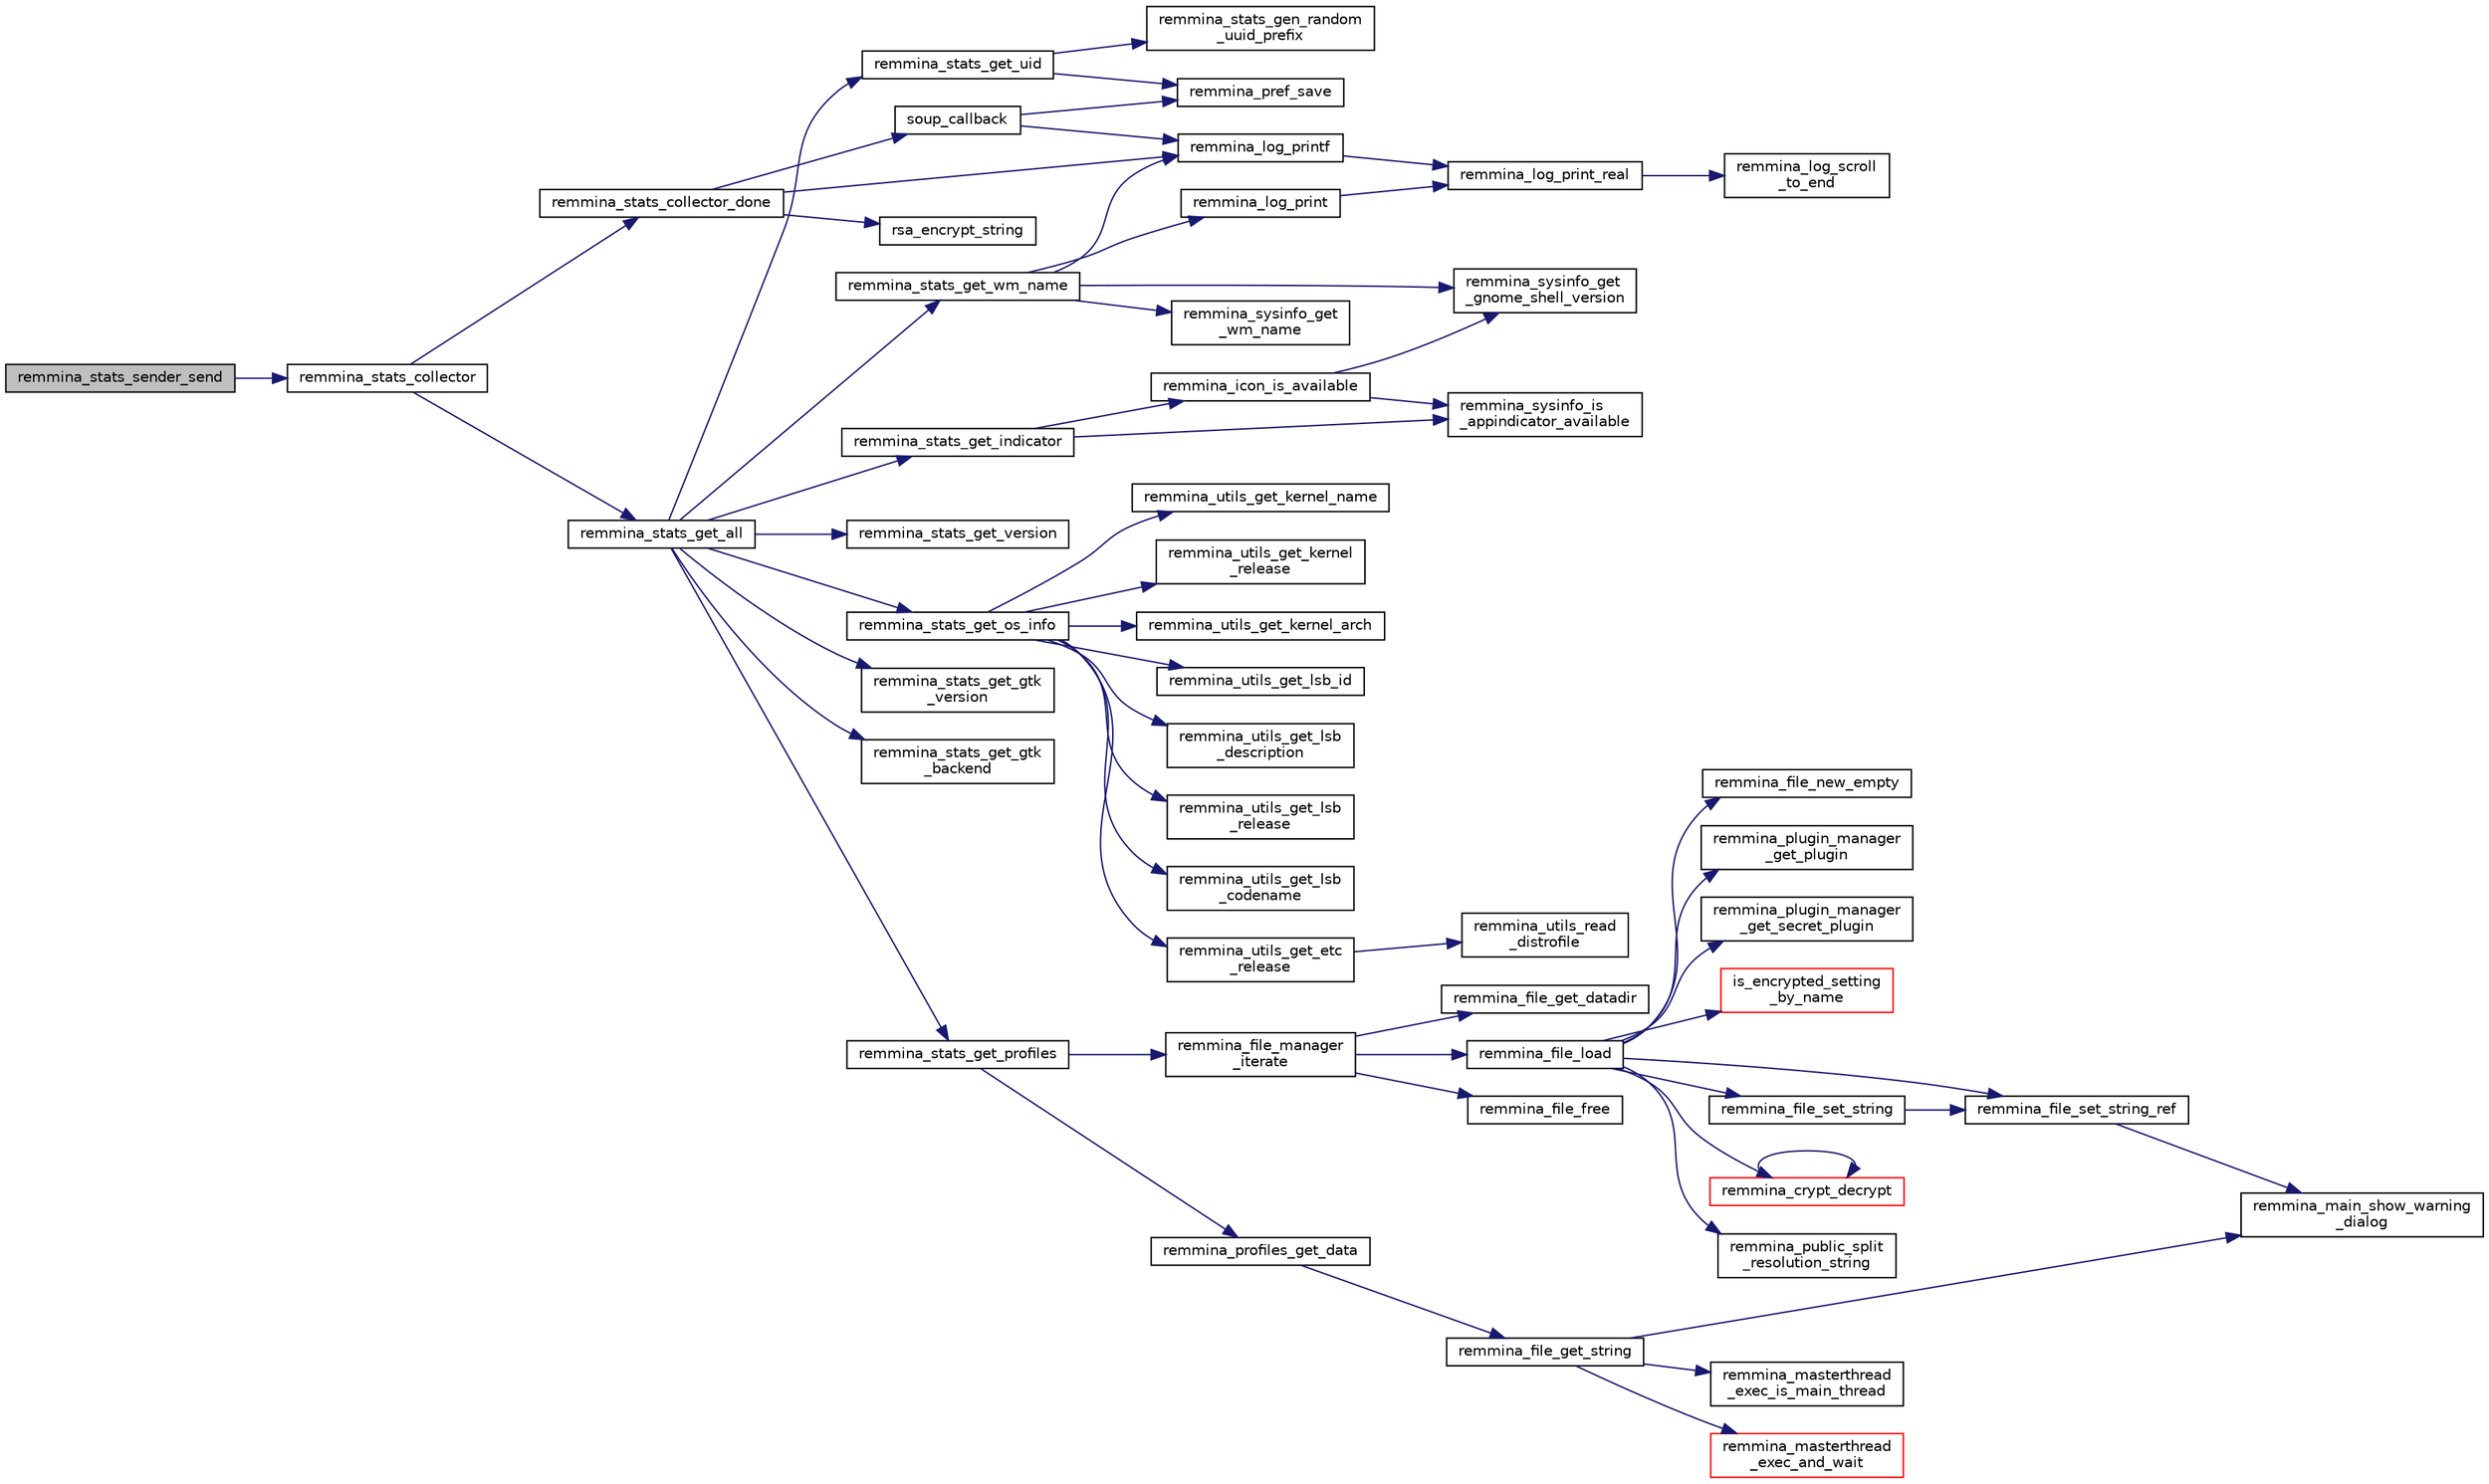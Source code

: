 digraph "remmina_stats_sender_send"
{
  edge [fontname="Helvetica",fontsize="10",labelfontname="Helvetica",labelfontsize="10"];
  node [fontname="Helvetica",fontsize="10",shape=record];
  rankdir="LR";
  Node121 [label="remmina_stats_sender_send",height=0.2,width=0.4,color="black", fillcolor="grey75", style="filled", fontcolor="black"];
  Node121 -> Node122 [color="midnightblue",fontsize="10",style="solid",fontname="Helvetica"];
  Node122 [label="remmina_stats_collector",height=0.2,width=0.4,color="black", fillcolor="white", style="filled",URL="$remmina__stats__sender_8c.html#a9fb1f78014c902387de47961e8245518"];
  Node122 -> Node123 [color="midnightblue",fontsize="10",style="solid",fontname="Helvetica"];
  Node123 [label="remmina_stats_get_all",height=0.2,width=0.4,color="black", fillcolor="white", style="filled",URL="$remmina__stats_8c.html#a7398b36347e3621772776c466b565641",tooltip="Get all statistics in json format to send periodically to the PHP server. "];
  Node123 -> Node124 [color="midnightblue",fontsize="10",style="solid",fontname="Helvetica"];
  Node124 [label="remmina_stats_get_uid",height=0.2,width=0.4,color="black", fillcolor="white", style="filled",URL="$remmina__stats_8c.html#ac6adbf6560625e2bf54037fcd039319d"];
  Node124 -> Node125 [color="midnightblue",fontsize="10",style="solid",fontname="Helvetica"];
  Node125 [label="remmina_stats_gen_random\l_uuid_prefix",height=0.2,width=0.4,color="black", fillcolor="white", style="filled",URL="$remmina__stats_8c.html#a14c9cf442dc07a27989b27d16a5c73e6"];
  Node124 -> Node126 [color="midnightblue",fontsize="10",style="solid",fontname="Helvetica"];
  Node126 [label="remmina_pref_save",height=0.2,width=0.4,color="black", fillcolor="white", style="filled",URL="$remmina__pref_8c.html#a1c614a5e7dc3cd415be6e0a926e26983"];
  Node123 -> Node127 [color="midnightblue",fontsize="10",style="solid",fontname="Helvetica"];
  Node127 [label="remmina_stats_get_version",height=0.2,width=0.4,color="black", fillcolor="white", style="filled",URL="$remmina__stats_8c.html#ab248458a3face2634bab909ffeb8291e"];
  Node123 -> Node128 [color="midnightblue",fontsize="10",style="solid",fontname="Helvetica"];
  Node128 [label="remmina_stats_get_os_info",height=0.2,width=0.4,color="black", fillcolor="white", style="filled",URL="$remmina__stats_8c.html#a43133d5e00f481d315ef0d58cb52e70a"];
  Node128 -> Node129 [color="midnightblue",fontsize="10",style="solid",fontname="Helvetica"];
  Node129 [label="remmina_utils_get_kernel_name",height=0.2,width=0.4,color="black", fillcolor="white", style="filled",URL="$remmina__utils_8c.html#abfc722d07d9936711794411bfbed0522",tooltip="Return the OS name as in \"uname -s\". "];
  Node128 -> Node130 [color="midnightblue",fontsize="10",style="solid",fontname="Helvetica"];
  Node130 [label="remmina_utils_get_kernel\l_release",height=0.2,width=0.4,color="black", fillcolor="white", style="filled",URL="$remmina__utils_8c.html#a57603aa88df56e77e1a6de0f215f21aa",tooltip="Return the OS version as in \"uname -r\". "];
  Node128 -> Node131 [color="midnightblue",fontsize="10",style="solid",fontname="Helvetica"];
  Node131 [label="remmina_utils_get_kernel_arch",height=0.2,width=0.4,color="black", fillcolor="white", style="filled",URL="$remmina__utils_8c.html#a116e7cd4565386fe531d3a6d1a3d3730",tooltip="Return the machine hardware name as in \"uname -m\". "];
  Node128 -> Node132 [color="midnightblue",fontsize="10",style="solid",fontname="Helvetica"];
  Node132 [label="remmina_utils_get_lsb_id",height=0.2,width=0.4,color="black", fillcolor="white", style="filled",URL="$remmina__utils_8c.html#aa768b6fe171695d212da4c6eaf74cf22",tooltip="Print the Distributor as specified by the lsb_release command. "];
  Node128 -> Node133 [color="midnightblue",fontsize="10",style="solid",fontname="Helvetica"];
  Node133 [label="remmina_utils_get_lsb\l_description",height=0.2,width=0.4,color="black", fillcolor="white", style="filled",URL="$remmina__utils_8c.html#ac00cb21c5cb5efcf7afc6eeae2147a75",tooltip="Print the Distribution description as specified by the lsb_release command. "];
  Node128 -> Node134 [color="midnightblue",fontsize="10",style="solid",fontname="Helvetica"];
  Node134 [label="remmina_utils_get_lsb\l_release",height=0.2,width=0.4,color="black", fillcolor="white", style="filled",URL="$remmina__utils_8c.html#a5ee50df5d7585d229a154a712c9161ca",tooltip="Print the Distribution release name as specified by the lsb_release command. "];
  Node128 -> Node135 [color="midnightblue",fontsize="10",style="solid",fontname="Helvetica"];
  Node135 [label="remmina_utils_get_lsb\l_codename",height=0.2,width=0.4,color="black", fillcolor="white", style="filled",URL="$remmina__utils_8c.html#a2b4dbb0da7c8ba4bd86877097b85d10c",tooltip="Print the Distribution codename as specified by the lsb_release command. "];
  Node128 -> Node136 [color="midnightblue",fontsize="10",style="solid",fontname="Helvetica"];
  Node136 [label="remmina_utils_get_etc\l_release",height=0.2,width=0.4,color="black", fillcolor="white", style="filled",URL="$remmina__utils_8c.html#a54cee350c4ecc6e77af835c4ba90df4c",tooltip="Print the distribution description if found. "];
  Node136 -> Node137 [color="midnightblue",fontsize="10",style="solid",fontname="Helvetica"];
  Node137 [label="remmina_utils_read\l_distrofile",height=0.2,width=0.4,color="black", fillcolor="white", style="filled",URL="$remmina__utils_8c.html#a297576937e5f9be372f1861a87c41dfa",tooltip="OS related functions. "];
  Node123 -> Node138 [color="midnightblue",fontsize="10",style="solid",fontname="Helvetica"];
  Node138 [label="remmina_stats_get_gtk\l_version",height=0.2,width=0.4,color="black", fillcolor="white", style="filled",URL="$remmina__stats_8c.html#aed3a8dd3e01a05d96d6cf3625bb28731"];
  Node123 -> Node139 [color="midnightblue",fontsize="10",style="solid",fontname="Helvetica"];
  Node139 [label="remmina_stats_get_gtk\l_backend",height=0.2,width=0.4,color="black", fillcolor="white", style="filled",URL="$remmina__stats_8c.html#a73fbf1064af209f1f7272d737168971c"];
  Node123 -> Node140 [color="midnightblue",fontsize="10",style="solid",fontname="Helvetica"];
  Node140 [label="remmina_stats_get_wm_name",height=0.2,width=0.4,color="black", fillcolor="white", style="filled",URL="$remmina__stats_8c.html#ae596da7901fb3b45b7290a1d70b3ea3a"];
  Node140 -> Node141 [color="midnightblue",fontsize="10",style="solid",fontname="Helvetica"];
  Node141 [label="remmina_sysinfo_get\l_gnome_shell_version",height=0.2,width=0.4,color="black", fillcolor="white", style="filled",URL="$remmina__sysinfo_8c.html#a79fd36823613c320001f0cdd2a97490f",tooltip="Query DBUS to get gnome shell version. "];
  Node140 -> Node142 [color="midnightblue",fontsize="10",style="solid",fontname="Helvetica"];
  Node142 [label="remmina_log_print",height=0.2,width=0.4,color="black", fillcolor="white", style="filled",URL="$remmina__log_8c.html#aca8f826a273194e22f4467421af9b3aa"];
  Node142 -> Node143 [color="midnightblue",fontsize="10",style="solid",fontname="Helvetica"];
  Node143 [label="remmina_log_print_real",height=0.2,width=0.4,color="black", fillcolor="white", style="filled",URL="$remmina__log_8c.html#a7cbb8cc1b0525ae49248a84fb4b2b1a1"];
  Node143 -> Node144 [color="midnightblue",fontsize="10",style="solid",fontname="Helvetica"];
  Node144 [label="remmina_log_scroll\l_to_end",height=0.2,width=0.4,color="black", fillcolor="white", style="filled",URL="$remmina__log_8c.html#a6a5cc60197293b97a0c6fa2a471b221b"];
  Node140 -> Node145 [color="midnightblue",fontsize="10",style="solid",fontname="Helvetica"];
  Node145 [label="remmina_log_printf",height=0.2,width=0.4,color="black", fillcolor="white", style="filled",URL="$remmina__log_8c.html#ac7848510c1fe1990c992e28cd31af9d8"];
  Node145 -> Node143 [color="midnightblue",fontsize="10",style="solid",fontname="Helvetica"];
  Node140 -> Node146 [color="midnightblue",fontsize="10",style="solid",fontname="Helvetica"];
  Node146 [label="remmina_sysinfo_get\l_wm_name",height=0.2,width=0.4,color="black", fillcolor="white", style="filled",URL="$remmina__sysinfo_8c.html#ae4441d62bb4075d1618b5750fea064b4",tooltip="Query environment variables to get the Window manager name. "];
  Node123 -> Node147 [color="midnightblue",fontsize="10",style="solid",fontname="Helvetica"];
  Node147 [label="remmina_stats_get_indicator",height=0.2,width=0.4,color="black", fillcolor="white", style="filled",URL="$remmina__stats_8c.html#aee2ea5acceb2fbc3aa4ff21d136c5734"];
  Node147 -> Node148 [color="midnightblue",fontsize="10",style="solid",fontname="Helvetica"];
  Node148 [label="remmina_sysinfo_is\l_appindicator_available",height=0.2,width=0.4,color="black", fillcolor="white", style="filled",URL="$remmina__sysinfo_8c.html#ae6ecf91edb905f3b2b39e33e05325590"];
  Node147 -> Node149 [color="midnightblue",fontsize="10",style="solid",fontname="Helvetica"];
  Node149 [label="remmina_icon_is_available",height=0.2,width=0.4,color="black", fillcolor="white", style="filled",URL="$remmina__icon_8c.html#a42f087b679b43b8a1d36cd9e9781a8b6",tooltip="Determine whenever the Remmina icon is available. "];
  Node149 -> Node141 [color="midnightblue",fontsize="10",style="solid",fontname="Helvetica"];
  Node149 -> Node148 [color="midnightblue",fontsize="10",style="solid",fontname="Helvetica"];
  Node123 -> Node150 [color="midnightblue",fontsize="10",style="solid",fontname="Helvetica"];
  Node150 [label="remmina_stats_get_profiles",height=0.2,width=0.4,color="black", fillcolor="white", style="filled",URL="$remmina__stats_8c.html#a65500d6b5d93cc7e3fc3d72329ff3847",tooltip="Add a json member profile_count with a child for each protocol used by the user. "];
  Node150 -> Node151 [color="midnightblue",fontsize="10",style="solid",fontname="Helvetica"];
  Node151 [label="remmina_file_manager\l_iterate",height=0.2,width=0.4,color="black", fillcolor="white", style="filled",URL="$remmina__file__manager_8c.html#a55a717aafc046713380bd2c55f29165a"];
  Node151 -> Node152 [color="midnightblue",fontsize="10",style="solid",fontname="Helvetica"];
  Node152 [label="remmina_file_get_datadir",height=0.2,width=0.4,color="black", fillcolor="white", style="filled",URL="$remmina__file__manager_8c.html#aa65bc30beb59d607ba430d966e7e27f5"];
  Node151 -> Node153 [color="midnightblue",fontsize="10",style="solid",fontname="Helvetica"];
  Node153 [label="remmina_file_load",height=0.2,width=0.4,color="black", fillcolor="white", style="filled",URL="$remmina__file_8c.html#ac1cc2d7f827f7d64c7fd3edf10e9383e"];
  Node153 -> Node154 [color="midnightblue",fontsize="10",style="solid",fontname="Helvetica"];
  Node154 [label="remmina_file_new_empty",height=0.2,width=0.4,color="black", fillcolor="white", style="filled",URL="$remmina__file_8c.html#adab087b7139756f029020a87a5438cfa"];
  Node153 -> Node155 [color="midnightblue",fontsize="10",style="solid",fontname="Helvetica"];
  Node155 [label="remmina_plugin_manager\l_get_plugin",height=0.2,width=0.4,color="black", fillcolor="white", style="filled",URL="$remmina__plugin__manager_8c.html#a3872c8656a8a3d5147bcc603471c1932"];
  Node153 -> Node156 [color="midnightblue",fontsize="10",style="solid",fontname="Helvetica"];
  Node156 [label="remmina_plugin_manager\l_get_secret_plugin",height=0.2,width=0.4,color="black", fillcolor="white", style="filled",URL="$remmina__plugin__manager_8c.html#ad380a98f6624aa8c830015c8b428b7b4"];
  Node153 -> Node157 [color="midnightblue",fontsize="10",style="solid",fontname="Helvetica"];
  Node157 [label="is_encrypted_setting\l_by_name",height=0.2,width=0.4,color="red", fillcolor="white", style="filled",URL="$remmina__file_8c.html#a72580559fa04082418a993fec4c77281"];
  Node153 -> Node161 [color="midnightblue",fontsize="10",style="solid",fontname="Helvetica"];
  Node161 [label="remmina_file_set_string",height=0.2,width=0.4,color="black", fillcolor="white", style="filled",URL="$remmina__file_8c.html#a85ca1ca2d0bf9ef29e490c6f4527a954"];
  Node161 -> Node162 [color="midnightblue",fontsize="10",style="solid",fontname="Helvetica"];
  Node162 [label="remmina_file_set_string_ref",height=0.2,width=0.4,color="black", fillcolor="white", style="filled",URL="$remmina__file_8c.html#a74951c1067a1a5e1341f5e1c1206dec6"];
  Node162 -> Node163 [color="midnightblue",fontsize="10",style="solid",fontname="Helvetica"];
  Node163 [label="remmina_main_show_warning\l_dialog",height=0.2,width=0.4,color="black", fillcolor="white", style="filled",URL="$remmina__main_8c.html#ad99b9c0bf2fa8c166a8b4a09e06ffdf7"];
  Node153 -> Node162 [color="midnightblue",fontsize="10",style="solid",fontname="Helvetica"];
  Node153 -> Node164 [color="midnightblue",fontsize="10",style="solid",fontname="Helvetica"];
  Node164 [label="remmina_crypt_decrypt",height=0.2,width=0.4,color="red", fillcolor="white", style="filled",URL="$remmina__crypt_8c.html#a3fe2fa245d401146adf02a3a8f996ab9"];
  Node164 -> Node164 [color="midnightblue",fontsize="10",style="solid",fontname="Helvetica"];
  Node153 -> Node167 [color="midnightblue",fontsize="10",style="solid",fontname="Helvetica"];
  Node167 [label="remmina_public_split\l_resolution_string",height=0.2,width=0.4,color="black", fillcolor="white", style="filled",URL="$remmina__public_8c.html#aaf3fdb980c24cd06965b85ebcdd79173"];
  Node151 -> Node168 [color="midnightblue",fontsize="10",style="solid",fontname="Helvetica"];
  Node168 [label="remmina_file_free",height=0.2,width=0.4,color="black", fillcolor="white", style="filled",URL="$remmina__file_8c.html#abd2f06bf0a5ddcf7156e5ef7d0c8d4d7"];
  Node150 -> Node169 [color="midnightblue",fontsize="10",style="solid",fontname="Helvetica"];
  Node169 [label="remmina_profiles_get_data",height=0.2,width=0.4,color="black", fillcolor="white", style="filled",URL="$remmina__stats_8c.html#a1dff2b06d5acefc9bd2f25508ab45328",tooltip="Given a remmina file, fills a structure containing profiles keys/value tuples. "];
  Node169 -> Node170 [color="midnightblue",fontsize="10",style="solid",fontname="Helvetica"];
  Node170 [label="remmina_file_get_string",height=0.2,width=0.4,color="black", fillcolor="white", style="filled",URL="$remmina__file_8c.html#a8eb1b213d9d08c6ad13683ce05f4355e"];
  Node170 -> Node171 [color="midnightblue",fontsize="10",style="solid",fontname="Helvetica"];
  Node171 [label="remmina_masterthread\l_exec_is_main_thread",height=0.2,width=0.4,color="black", fillcolor="white", style="filled",URL="$remmina__masterthread__exec_8c.html#a3a52e863a3a3da6da6bb5d36c13b7ff4"];
  Node170 -> Node172 [color="midnightblue",fontsize="10",style="solid",fontname="Helvetica"];
  Node172 [label="remmina_masterthread\l_exec_and_wait",height=0.2,width=0.4,color="red", fillcolor="white", style="filled",URL="$remmina__masterthread__exec_8c.html#a14628c2470cac50e87916a70ea05c97d"];
  Node170 -> Node163 [color="midnightblue",fontsize="10",style="solid",fontname="Helvetica"];
  Node122 -> Node221 [color="midnightblue",fontsize="10",style="solid",fontname="Helvetica"];
  Node221 [label="remmina_stats_collector_done",height=0.2,width=0.4,color="black", fillcolor="white", style="filled",URL="$remmina__stats__sender_8c.html#a38aa59201bec4b28dd8af8273063dce7"];
  Node221 -> Node145 [color="midnightblue",fontsize="10",style="solid",fontname="Helvetica"];
  Node221 -> Node222 [color="midnightblue",fontsize="10",style="solid",fontname="Helvetica"];
  Node222 [label="rsa_encrypt_string",height=0.2,width=0.4,color="black", fillcolor="white", style="filled",URL="$remmina__stats__sender_8c.html#a2423312953c64a318fbe8d44fd2d4fb7"];
  Node221 -> Node223 [color="midnightblue",fontsize="10",style="solid",fontname="Helvetica"];
  Node223 [label="soup_callback",height=0.2,width=0.4,color="black", fillcolor="white", style="filled",URL="$remmina__stats__sender_8c.html#a25ee87d9e565079665ced10b7736fb20"];
  Node223 -> Node145 [color="midnightblue",fontsize="10",style="solid",fontname="Helvetica"];
  Node223 -> Node126 [color="midnightblue",fontsize="10",style="solid",fontname="Helvetica"];
}
